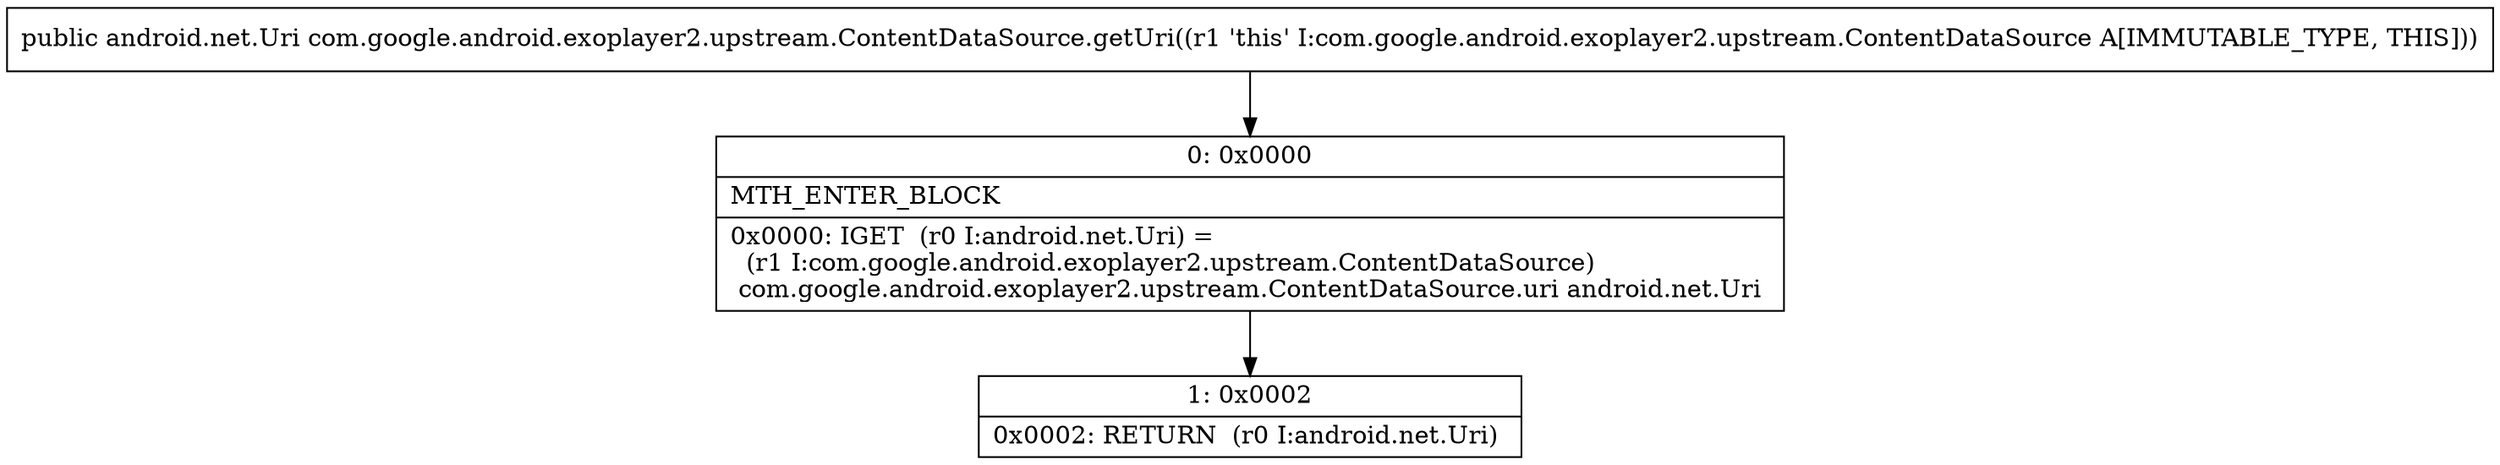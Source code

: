 digraph "CFG forcom.google.android.exoplayer2.upstream.ContentDataSource.getUri()Landroid\/net\/Uri;" {
Node_0 [shape=record,label="{0\:\ 0x0000|MTH_ENTER_BLOCK\l|0x0000: IGET  (r0 I:android.net.Uri) = \l  (r1 I:com.google.android.exoplayer2.upstream.ContentDataSource)\l com.google.android.exoplayer2.upstream.ContentDataSource.uri android.net.Uri \l}"];
Node_1 [shape=record,label="{1\:\ 0x0002|0x0002: RETURN  (r0 I:android.net.Uri) \l}"];
MethodNode[shape=record,label="{public android.net.Uri com.google.android.exoplayer2.upstream.ContentDataSource.getUri((r1 'this' I:com.google.android.exoplayer2.upstream.ContentDataSource A[IMMUTABLE_TYPE, THIS])) }"];
MethodNode -> Node_0;
Node_0 -> Node_1;
}


